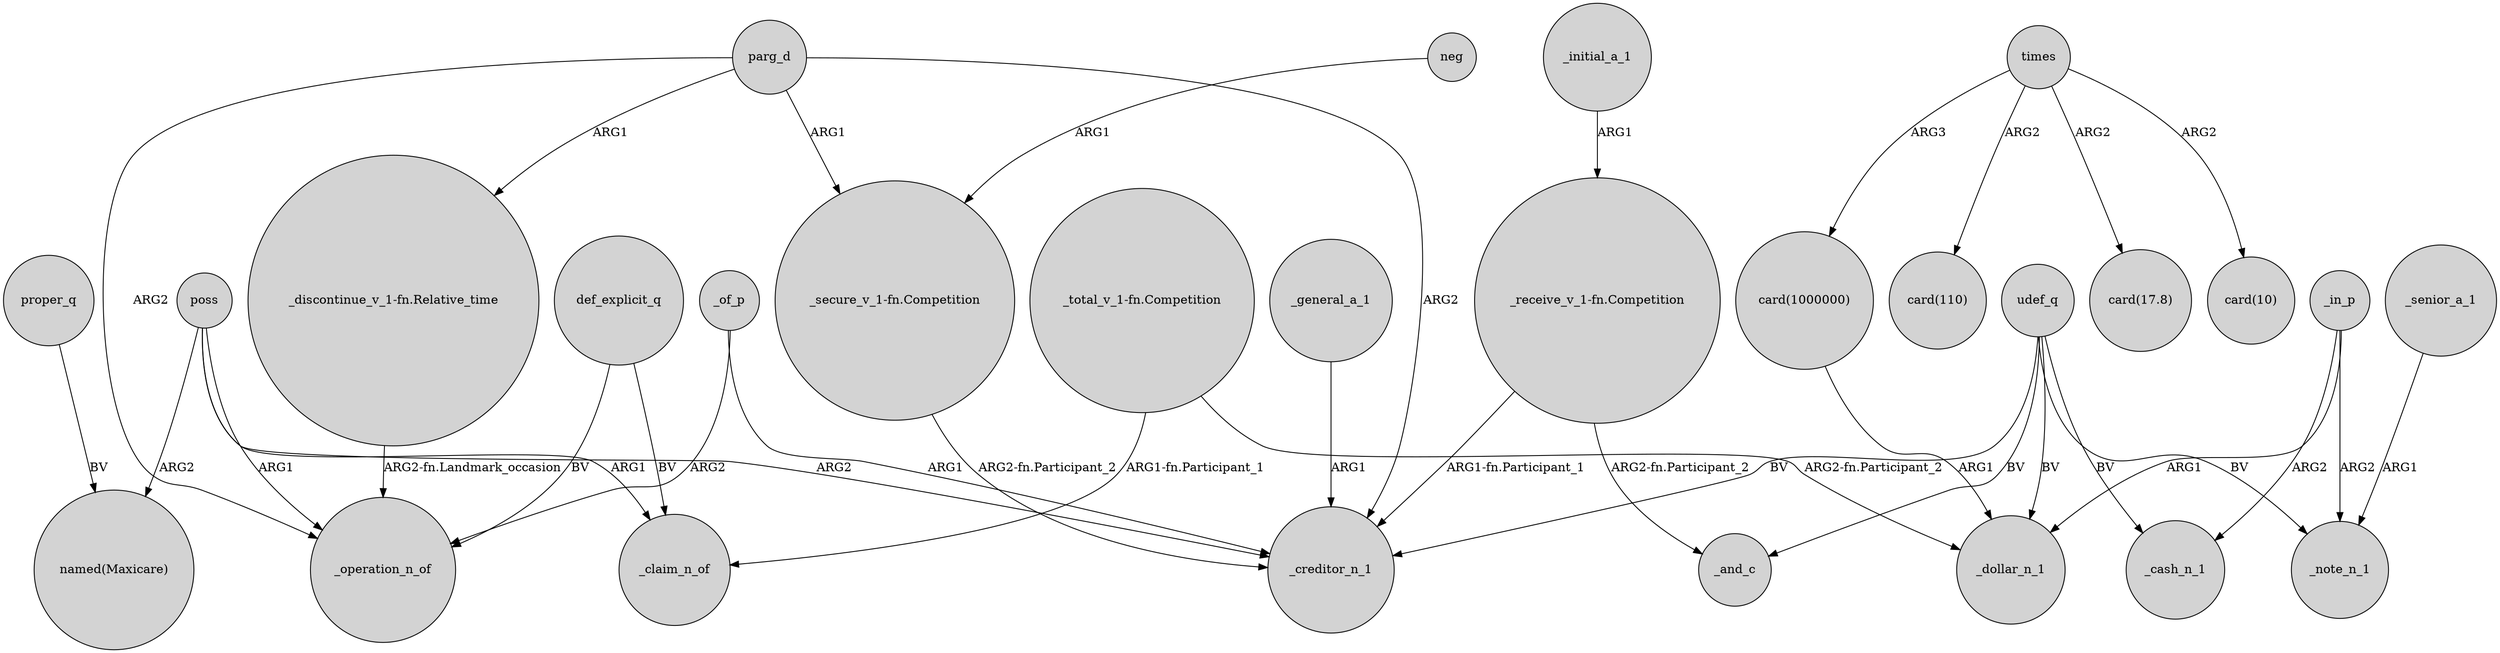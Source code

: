 digraph {
	node [shape=circle style=filled]
	"_secure_v_1-fn.Competition" -> _creditor_n_1 [label="ARG2-fn.Participant_2"]
	poss -> _creditor_n_1 [label=ARG2]
	udef_q -> _cash_n_1 [label=BV]
	_senior_a_1 -> _note_n_1 [label=ARG1]
	poss -> "named(Maxicare)" [label=ARG2]
	times -> "card(10)" [label=ARG2]
	_initial_a_1 -> "_receive_v_1-fn.Competition" [label=ARG1]
	poss -> _operation_n_of [label=ARG1]
	times -> "card(1000000)" [label=ARG3]
	"_receive_v_1-fn.Competition" -> _and_c [label="ARG2-fn.Participant_2"]
	_of_p -> _operation_n_of [label=ARG2]
	_of_p -> _creditor_n_1 [label=ARG1]
	parg_d -> "_discontinue_v_1-fn.Relative_time" [label=ARG1]
	"_discontinue_v_1-fn.Relative_time" -> _operation_n_of [label="ARG2-fn.Landmark_occasion"]
	udef_q -> _and_c [label=BV]
	poss -> _claim_n_of [label=ARG1]
	def_explicit_q -> _claim_n_of [label=BV]
	neg -> "_secure_v_1-fn.Competition" [label=ARG1]
	proper_q -> "named(Maxicare)" [label=BV]
	_in_p -> _dollar_n_1 [label=ARG1]
	"_total_v_1-fn.Competition" -> _dollar_n_1 [label="ARG2-fn.Participant_2"]
	"_total_v_1-fn.Competition" -> _claim_n_of [label="ARG1-fn.Participant_1"]
	"_receive_v_1-fn.Competition" -> _creditor_n_1 [label="ARG1-fn.Participant_1"]
	udef_q -> _note_n_1 [label=BV]
	udef_q -> _dollar_n_1 [label=BV]
	"card(1000000)" -> _dollar_n_1 [label=ARG1]
	def_explicit_q -> _operation_n_of [label=BV]
	_general_a_1 -> _creditor_n_1 [label=ARG1]
	_in_p -> _cash_n_1 [label=ARG2]
	_in_p -> _note_n_1 [label=ARG2]
	times -> "card(110)" [label=ARG2]
	udef_q -> _creditor_n_1 [label=BV]
	parg_d -> _operation_n_of [label=ARG2]
	parg_d -> "_secure_v_1-fn.Competition" [label=ARG1]
	times -> "card(17.8)" [label=ARG2]
	parg_d -> _creditor_n_1 [label=ARG2]
}
